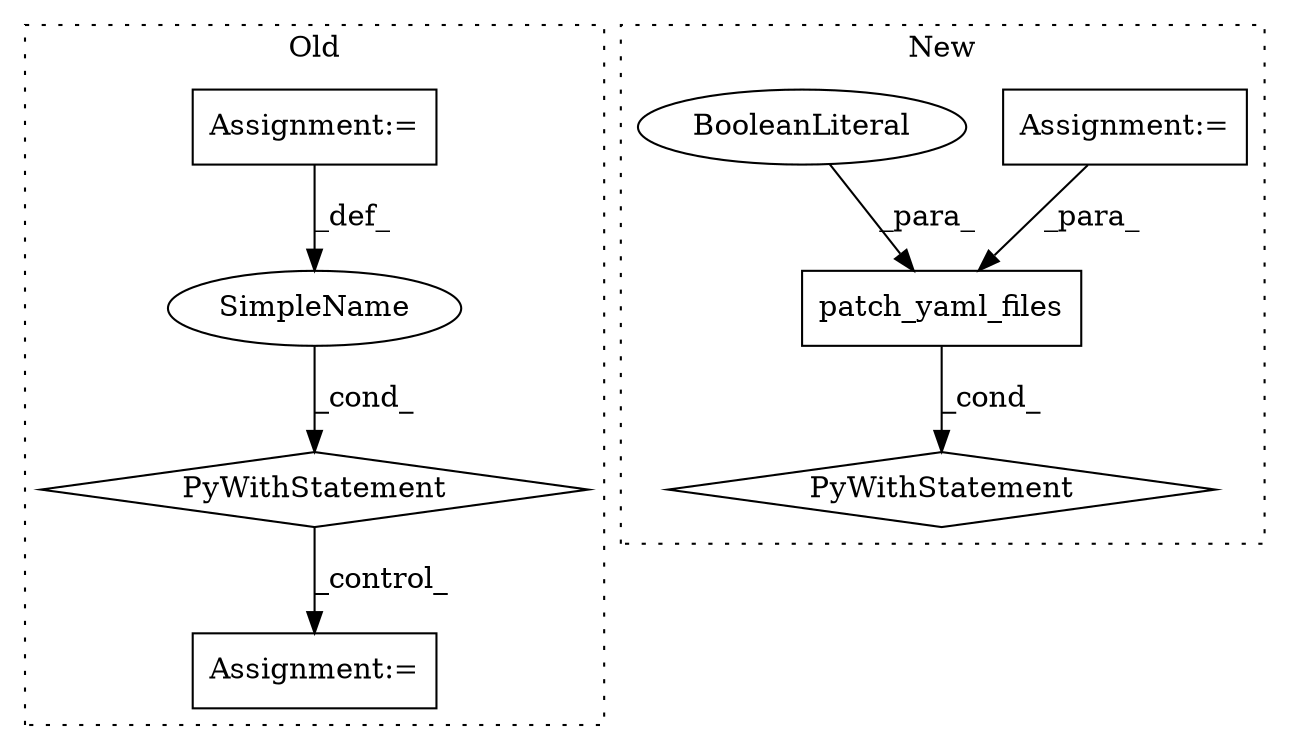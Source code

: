 digraph G {
subgraph cluster0 {
1 [label="PyWithStatement" a="104" s="1439,1478" l="10,2" shape="diamond"];
3 [label="SimpleName" a="42" s="" l="" shape="ellipse"];
4 [label="Assignment:=" a="7" s="1529,1610" l="57,2" shape="box"];
7 [label="Assignment:=" a="7" s="1278" l="8" shape="box"];
label = "Old";
style="dotted";
}
subgraph cluster1 {
2 [label="patch_yaml_files" a="32" s="1714,1741" l="17,1" shape="box"];
5 [label="PyWithStatement" a="104" s="1704,1742" l="10,2" shape="diamond"];
6 [label="Assignment:=" a="7" s="1420" l="1" shape="box"];
8 [label="BooleanLiteral" a="9" s="1737" l="4" shape="ellipse"];
label = "New";
style="dotted";
}
1 -> 4 [label="_control_"];
2 -> 5 [label="_cond_"];
3 -> 1 [label="_cond_"];
6 -> 2 [label="_para_"];
7 -> 3 [label="_def_"];
8 -> 2 [label="_para_"];
}